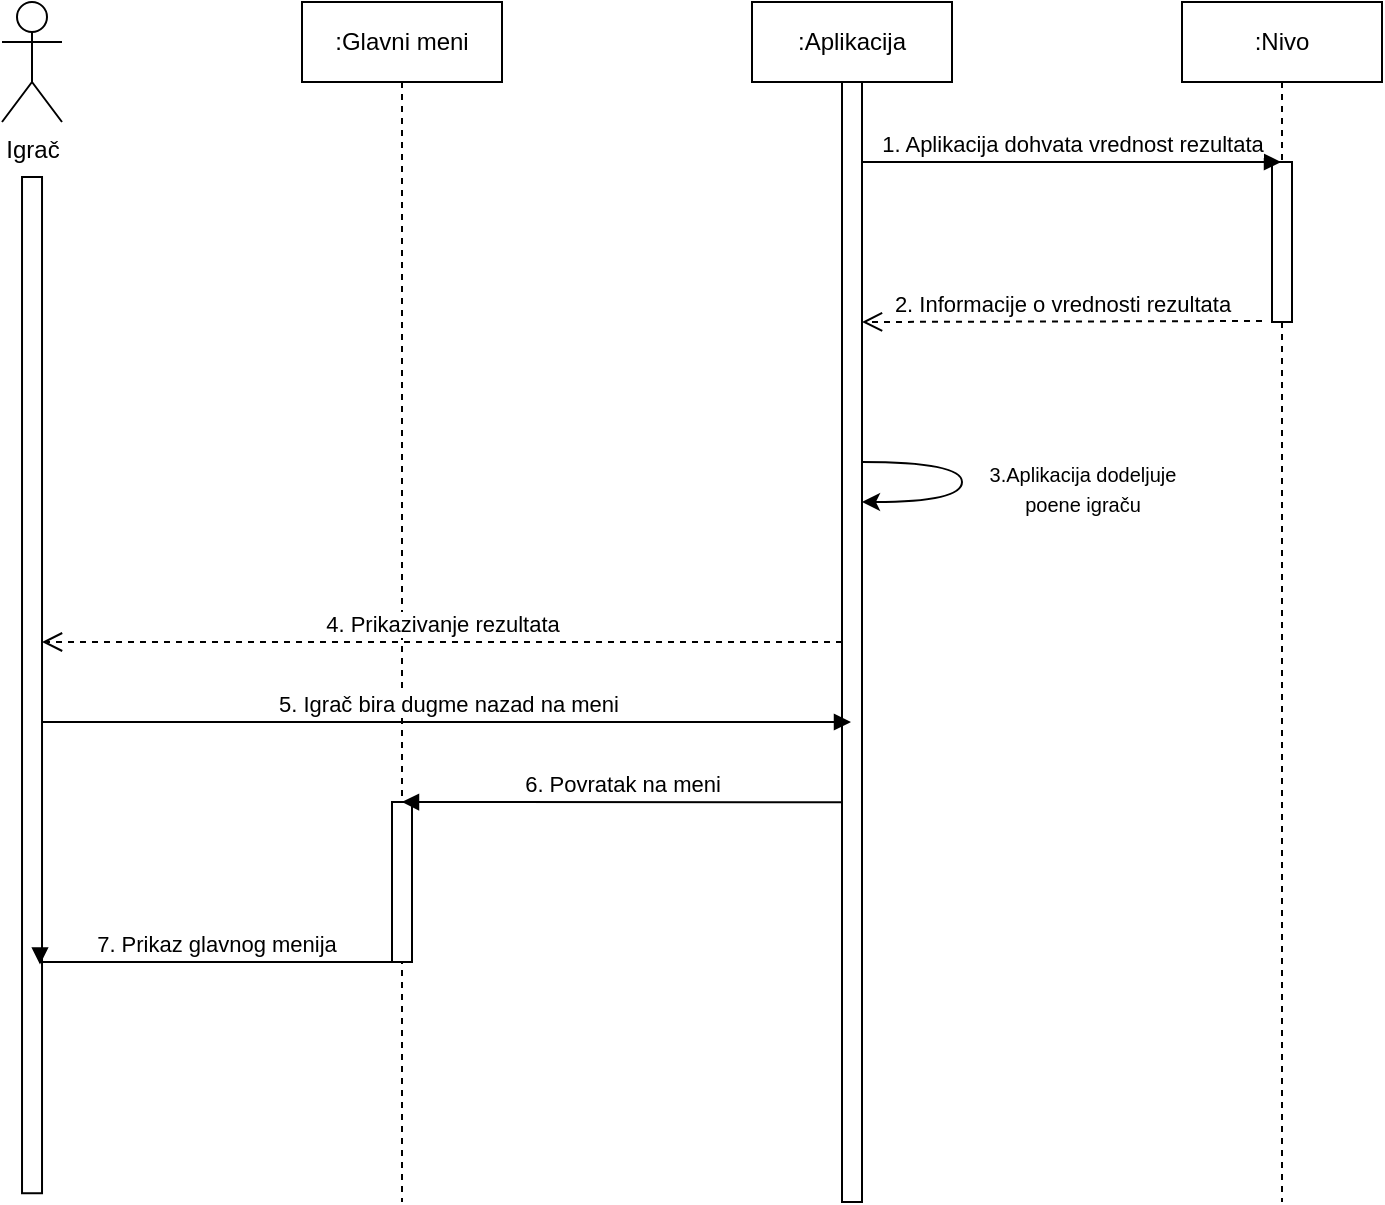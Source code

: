 <mxfile version="22.1.4" type="github">
  <diagram name="Page-1" id="2YBvvXClWsGukQMizWep">
    <mxGraphModel dx="1114" dy="615" grid="1" gridSize="10" guides="1" tooltips="1" connect="1" arrows="1" fold="1" page="1" pageScale="1" pageWidth="850" pageHeight="1100" math="0" shadow="0">
      <root>
        <mxCell id="0" />
        <mxCell id="1" parent="0" />
        <mxCell id="jrI9DgqT9XLrejT5Os2s-1" value="&lt;div&gt;:Aplikacija&lt;/div&gt;" style="shape=umlLifeline;perimeter=lifelinePerimeter;whiteSpace=wrap;html=1;container=0;dropTarget=0;collapsible=0;recursiveResize=0;outlineConnect=0;portConstraint=eastwest;newEdgeStyle={&quot;edgeStyle&quot;:&quot;elbowEdgeStyle&quot;,&quot;elbow&quot;:&quot;vertical&quot;,&quot;curved&quot;:0,&quot;rounded&quot;:0};" vertex="1" parent="1">
          <mxGeometry x="425" y="40" width="100" height="600" as="geometry" />
        </mxCell>
        <mxCell id="jrI9DgqT9XLrejT5Os2s-2" value="" style="html=1;points=[];perimeter=orthogonalPerimeter;outlineConnect=0;targetShapes=umlLifeline;portConstraint=eastwest;newEdgeStyle={&quot;edgeStyle&quot;:&quot;elbowEdgeStyle&quot;,&quot;elbow&quot;:&quot;vertical&quot;,&quot;curved&quot;:0,&quot;rounded&quot;:0};" vertex="1" parent="jrI9DgqT9XLrejT5Os2s-1">
          <mxGeometry x="45" y="40" width="10" height="560" as="geometry" />
        </mxCell>
        <mxCell id="jrI9DgqT9XLrejT5Os2s-7" value="&lt;div&gt;Igrač&lt;/div&gt;&lt;div&gt;&lt;br&gt;&lt;/div&gt;" style="shape=umlActor;verticalLabelPosition=bottom;verticalAlign=top;html=1;outlineConnect=0;" vertex="1" parent="1">
          <mxGeometry x="50" y="40" width="30" height="60" as="geometry" />
        </mxCell>
        <mxCell id="jrI9DgqT9XLrejT5Os2s-8" value="" style="rounded=0;whiteSpace=wrap;html=1;rotation=90;" vertex="1" parent="1">
          <mxGeometry x="-189.05" y="376.56" width="508.12" height="10" as="geometry" />
        </mxCell>
        <mxCell id="jrI9DgqT9XLrejT5Os2s-9" value=":Glavni meni" style="shape=umlLifeline;perimeter=lifelinePerimeter;whiteSpace=wrap;html=1;container=0;dropTarget=0;collapsible=0;recursiveResize=0;outlineConnect=0;portConstraint=eastwest;newEdgeStyle={&quot;edgeStyle&quot;:&quot;elbowEdgeStyle&quot;,&quot;elbow&quot;:&quot;vertical&quot;,&quot;curved&quot;:0,&quot;rounded&quot;:0};" vertex="1" parent="1">
          <mxGeometry x="200" y="40" width="100" height="600" as="geometry" />
        </mxCell>
        <mxCell id="jrI9DgqT9XLrejT5Os2s-23" value="" style="html=1;points=[];perimeter=orthogonalPerimeter;outlineConnect=0;targetShapes=umlLifeline;portConstraint=eastwest;newEdgeStyle={&quot;edgeStyle&quot;:&quot;elbowEdgeStyle&quot;,&quot;elbow&quot;:&quot;vertical&quot;,&quot;curved&quot;:0,&quot;rounded&quot;:0};" vertex="1" parent="jrI9DgqT9XLrejT5Os2s-9">
          <mxGeometry x="45" y="400" width="10" height="80" as="geometry" />
        </mxCell>
        <mxCell id="jrI9DgqT9XLrejT5Os2s-13" value=":Nivo" style="shape=umlLifeline;perimeter=lifelinePerimeter;whiteSpace=wrap;html=1;container=0;dropTarget=0;collapsible=0;recursiveResize=0;outlineConnect=0;portConstraint=eastwest;newEdgeStyle={&quot;edgeStyle&quot;:&quot;elbowEdgeStyle&quot;,&quot;elbow&quot;:&quot;vertical&quot;,&quot;curved&quot;:0,&quot;rounded&quot;:0};" vertex="1" parent="1">
          <mxGeometry x="640" y="40" width="100" height="600" as="geometry" />
        </mxCell>
        <mxCell id="jrI9DgqT9XLrejT5Os2s-14" value="" style="html=1;points=[];perimeter=orthogonalPerimeter;outlineConnect=0;targetShapes=umlLifeline;portConstraint=eastwest;newEdgeStyle={&quot;edgeStyle&quot;:&quot;elbowEdgeStyle&quot;,&quot;elbow&quot;:&quot;vertical&quot;,&quot;curved&quot;:0,&quot;rounded&quot;:0};" vertex="1" parent="jrI9DgqT9XLrejT5Os2s-13">
          <mxGeometry x="45" y="80" width="10" height="80" as="geometry" />
        </mxCell>
        <mxCell id="jrI9DgqT9XLrejT5Os2s-15" value="&lt;div&gt;1. Aplikacija dohvata vrednost rezultata&lt;/div&gt;" style="html=1;verticalAlign=bottom;endArrow=block;edgeStyle=elbowEdgeStyle;elbow=vertical;curved=0;rounded=0;" edge="1" parent="1" target="jrI9DgqT9XLrejT5Os2s-13">
          <mxGeometry relative="1" as="geometry">
            <mxPoint x="480" y="120" as="sourcePoint" />
            <Array as="points">
              <mxPoint x="565" y="120" />
            </Array>
            <mxPoint x="650" y="120" as="targetPoint" />
            <mxPoint as="offset" />
          </mxGeometry>
        </mxCell>
        <mxCell id="jrI9DgqT9XLrejT5Os2s-16" value="2. Informacije o vrednosti rezultata" style="html=1;verticalAlign=bottom;endArrow=open;dashed=1;endSize=8;edgeStyle=elbowEdgeStyle;elbow=vertical;curved=0;rounded=0;" edge="1" parent="1">
          <mxGeometry relative="1" as="geometry">
            <mxPoint x="480" y="200" as="targetPoint" />
            <Array as="points" />
            <mxPoint x="680" y="199.5" as="sourcePoint" />
          </mxGeometry>
        </mxCell>
        <mxCell id="jrI9DgqT9XLrejT5Os2s-17" value="" style="curved=1;endArrow=classic;html=1;rounded=0;" edge="1" parent="1">
          <mxGeometry width="50" height="50" relative="1" as="geometry">
            <mxPoint x="480" y="270" as="sourcePoint" />
            <mxPoint x="480" y="290" as="targetPoint" />
            <Array as="points">
              <mxPoint x="530" y="270" />
              <mxPoint x="530" y="290" />
            </Array>
          </mxGeometry>
        </mxCell>
        <mxCell id="jrI9DgqT9XLrejT5Os2s-18" value="&lt;div&gt;&lt;font style=&quot;font-size: 10px;&quot;&gt;3.Aplikacija dodeljuje&lt;/font&gt;&lt;/div&gt;&lt;div&gt;&lt;font style=&quot;font-size: 10px;&quot;&gt;poene igraču&lt;br&gt;&lt;/font&gt;&lt;/div&gt;" style="text;html=1;align=center;verticalAlign=middle;resizable=0;points=[];autosize=1;strokeColor=none;fillColor=none;" vertex="1" parent="1">
          <mxGeometry x="530" y="263" width="120" height="40" as="geometry" />
        </mxCell>
        <mxCell id="jrI9DgqT9XLrejT5Os2s-19" value="4. Prikazivanje rezultata" style="html=1;verticalAlign=bottom;endArrow=open;dashed=1;endSize=8;edgeStyle=elbowEdgeStyle;elbow=vertical;curved=0;rounded=0;entryX=0.459;entryY=0.001;entryDx=0;entryDy=0;entryPerimeter=0;" edge="1" parent="1" source="jrI9DgqT9XLrejT5Os2s-2" target="jrI9DgqT9XLrejT5Os2s-8">
          <mxGeometry relative="1" as="geometry">
            <mxPoint x="80" y="360" as="targetPoint" />
            <Array as="points">
              <mxPoint x="385" y="360" />
            </Array>
            <mxPoint x="460" y="360" as="sourcePoint" />
          </mxGeometry>
        </mxCell>
        <mxCell id="jrI9DgqT9XLrejT5Os2s-21" value="5. Igrač bira dugme nazad na meni" style="html=1;verticalAlign=bottom;endArrow=block;edgeStyle=elbowEdgeStyle;elbow=vertical;curved=0;rounded=0;" edge="1" parent="1" target="jrI9DgqT9XLrejT5Os2s-1">
          <mxGeometry relative="1" as="geometry">
            <mxPoint x="70" y="400" as="sourcePoint" />
            <Array as="points">
              <mxPoint x="155" y="400" />
            </Array>
            <mxPoint x="240" y="400" as="targetPoint" />
            <mxPoint as="offset" />
          </mxGeometry>
        </mxCell>
        <mxCell id="jrI9DgqT9XLrejT5Os2s-22" value="6. Povratak na meni" style="html=1;verticalAlign=bottom;endArrow=block;edgeStyle=elbowEdgeStyle;elbow=vertical;curved=0;rounded=0;exitX=0;exitY=0.643;exitDx=0;exitDy=0;exitPerimeter=0;" edge="1" parent="1" source="jrI9DgqT9XLrejT5Os2s-2" target="jrI9DgqT9XLrejT5Os2s-9">
          <mxGeometry relative="1" as="geometry">
            <mxPoint x="465" y="440" as="sourcePoint" />
            <Array as="points">
              <mxPoint x="390" y="440" />
            </Array>
            <mxPoint x="300" y="440" as="targetPoint" />
          </mxGeometry>
        </mxCell>
        <mxCell id="jrI9DgqT9XLrejT5Os2s-24" value="&lt;div&gt;7. Prikaz glavnog menija&lt;/div&gt;" style="html=1;verticalAlign=bottom;endArrow=block;edgeStyle=elbowEdgeStyle;elbow=vertical;curved=0;rounded=0;entryX=0.775;entryY=0.101;entryDx=0;entryDy=0;entryPerimeter=0;" edge="1" parent="1" target="jrI9DgqT9XLrejT5Os2s-8">
          <mxGeometry relative="1" as="geometry">
            <mxPoint x="245" y="520" as="sourcePoint" />
            <Array as="points">
              <mxPoint x="170" y="520" />
            </Array>
            <mxPoint x="80" y="520" as="targetPoint" />
          </mxGeometry>
        </mxCell>
      </root>
    </mxGraphModel>
  </diagram>
</mxfile>
